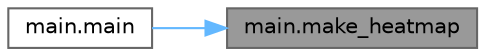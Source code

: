 digraph "main.make_heatmap"
{
 // INTERACTIVE_SVG=YES
 // LATEX_PDF_SIZE
  bgcolor="transparent";
  edge [fontname=Helvetica,fontsize=10,labelfontname=Helvetica,labelfontsize=10];
  node [fontname=Helvetica,fontsize=10,shape=box,height=0.2,width=0.4];
  rankdir="RL";
  Node1 [id="Node000001",label="main.make_heatmap",height=0.2,width=0.4,color="gray40", fillcolor="grey60", style="filled", fontcolor="black",tooltip="Create a heatmap using a bunch of argument."];
  Node1 -> Node2 [id="edge1_Node000001_Node000002",dir="back",color="steelblue1",style="solid",tooltip=" "];
  Node2 [id="Node000002",label="main.main",height=0.2,width=0.4,color="grey40", fillcolor="white", style="filled",URL="$namespacemain.html#ae137191b5ebfde6e199d1c9444ab7c8e",tooltip="Create a number of chart related to snp analysis."];
}
